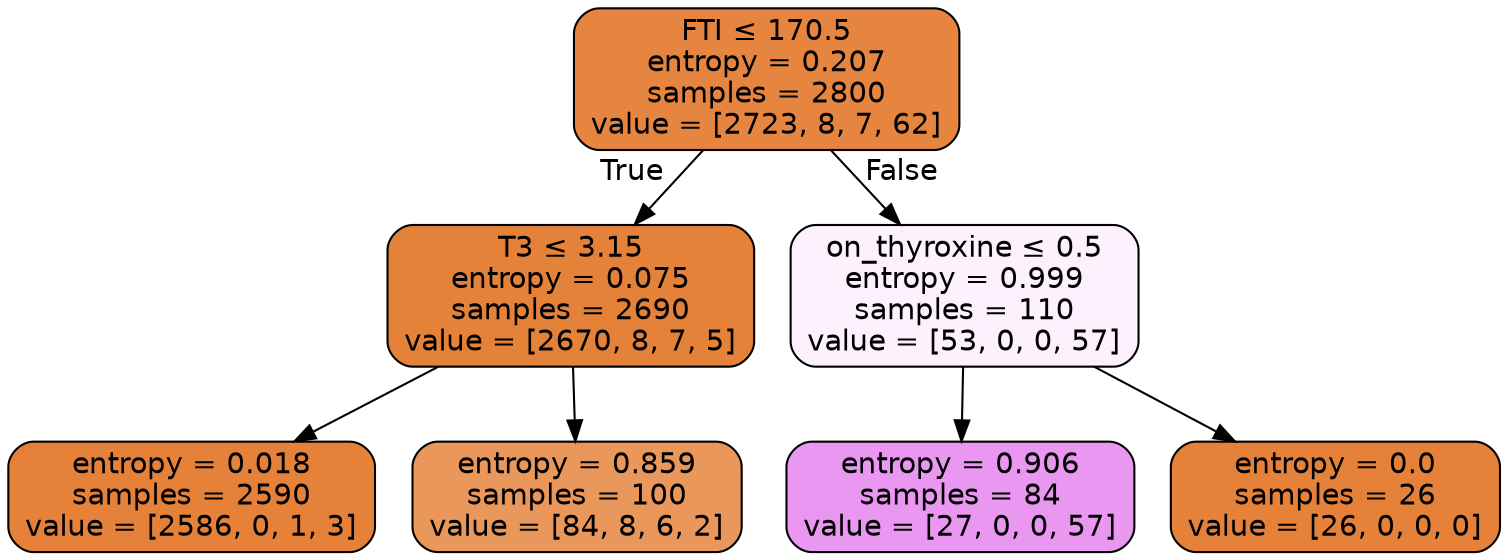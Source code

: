 digraph Tree {
node [shape=box, style="filled, rounded", color="black", fontname=helvetica] ;
edge [fontname=helvetica] ;
0 [label=<FTI &le; 170.5<br/>entropy = 0.207<br/>samples = 2800<br/>value = [2723, 8, 7, 62]>, fillcolor="#e6853f"] ;
1 [label=<T3 &le; 3.15<br/>entropy = 0.075<br/>samples = 2690<br/>value = [2670, 8, 7, 5]>, fillcolor="#e5823a"] ;
0 -> 1 [labeldistance=2.5, labelangle=45, headlabel="True"] ;
2 [label=<entropy = 0.018<br/>samples = 2590<br/>value = [2586, 0, 1, 3]>, fillcolor="#e58139"] ;
1 -> 2 ;
3 [label=<entropy = 0.859<br/>samples = 100<br/>value = [84, 8, 6, 2]>, fillcolor="#ea975b"] ;
1 -> 3 ;
4 [label=<on_thyroxine &le; 0.5<br/>entropy = 0.999<br/>samples = 110<br/>value = [53, 0, 0, 57]>, fillcolor="#fcf1fd"] ;
0 -> 4 [labeldistance=2.5, labelangle=-45, headlabel="False"] ;
5 [label=<entropy = 0.906<br/>samples = 84<br/>value = [27, 0, 0, 57]>, fillcolor="#ea97f1"] ;
4 -> 5 ;
6 [label=<entropy = 0.0<br/>samples = 26<br/>value = [26, 0, 0, 0]>, fillcolor="#e58139"] ;
4 -> 6 ;
}
